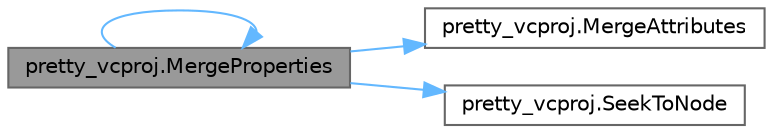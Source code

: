 digraph "pretty_vcproj.MergeProperties"
{
 // LATEX_PDF_SIZE
  bgcolor="transparent";
  edge [fontname=Helvetica,fontsize=10,labelfontname=Helvetica,labelfontsize=10];
  node [fontname=Helvetica,fontsize=10,shape=box,height=0.2,width=0.4];
  rankdir="LR";
  Node1 [id="Node000001",label="pretty_vcproj.MergeProperties",height=0.2,width=0.4,color="gray40", fillcolor="grey60", style="filled", fontcolor="black",tooltip=" "];
  Node1 -> Node2 [id="edge1_Node000001_Node000002",color="steelblue1",style="solid",tooltip=" "];
  Node2 [id="Node000002",label="pretty_vcproj.MergeAttributes",height=0.2,width=0.4,color="grey40", fillcolor="white", style="filled",URL="$namespacepretty__vcproj.html#ac3784eeb0cf35a2356251ec9d12b80c6",tooltip=" "];
  Node1 -> Node1 [id="edge2_Node000001_Node000001",color="steelblue1",style="solid",tooltip=" "];
  Node1 -> Node3 [id="edge3_Node000001_Node000003",color="steelblue1",style="solid",tooltip=" "];
  Node3 [id="Node000003",label="pretty_vcproj.SeekToNode",height=0.2,width=0.4,color="grey40", fillcolor="white", style="filled",URL="$namespacepretty__vcproj.html#a4d4003695a7baac65f098cdf5a763ce8",tooltip=" "];
}
